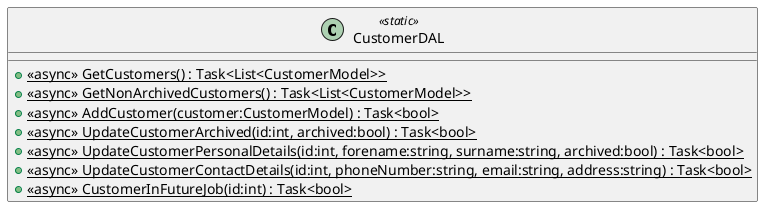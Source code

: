 @startuml
class CustomerDAL <<static>> {
    + {static} <<async>> GetCustomers() : Task<List<CustomerModel>>
    + {static} <<async>> GetNonArchivedCustomers() : Task<List<CustomerModel>>
    + {static} <<async>> AddCustomer(customer:CustomerModel) : Task<bool>
    + {static} <<async>> UpdateCustomerArchived(id:int, archived:bool) : Task<bool>
    + {static} <<async>> UpdateCustomerPersonalDetails(id:int, forename:string, surname:string, archived:bool) : Task<bool>
    + {static} <<async>> UpdateCustomerContactDetails(id:int, phoneNumber:string, email:string, address:string) : Task<bool>
    + {static} <<async>> CustomerInFutureJob(id:int) : Task<bool>
}
@enduml

